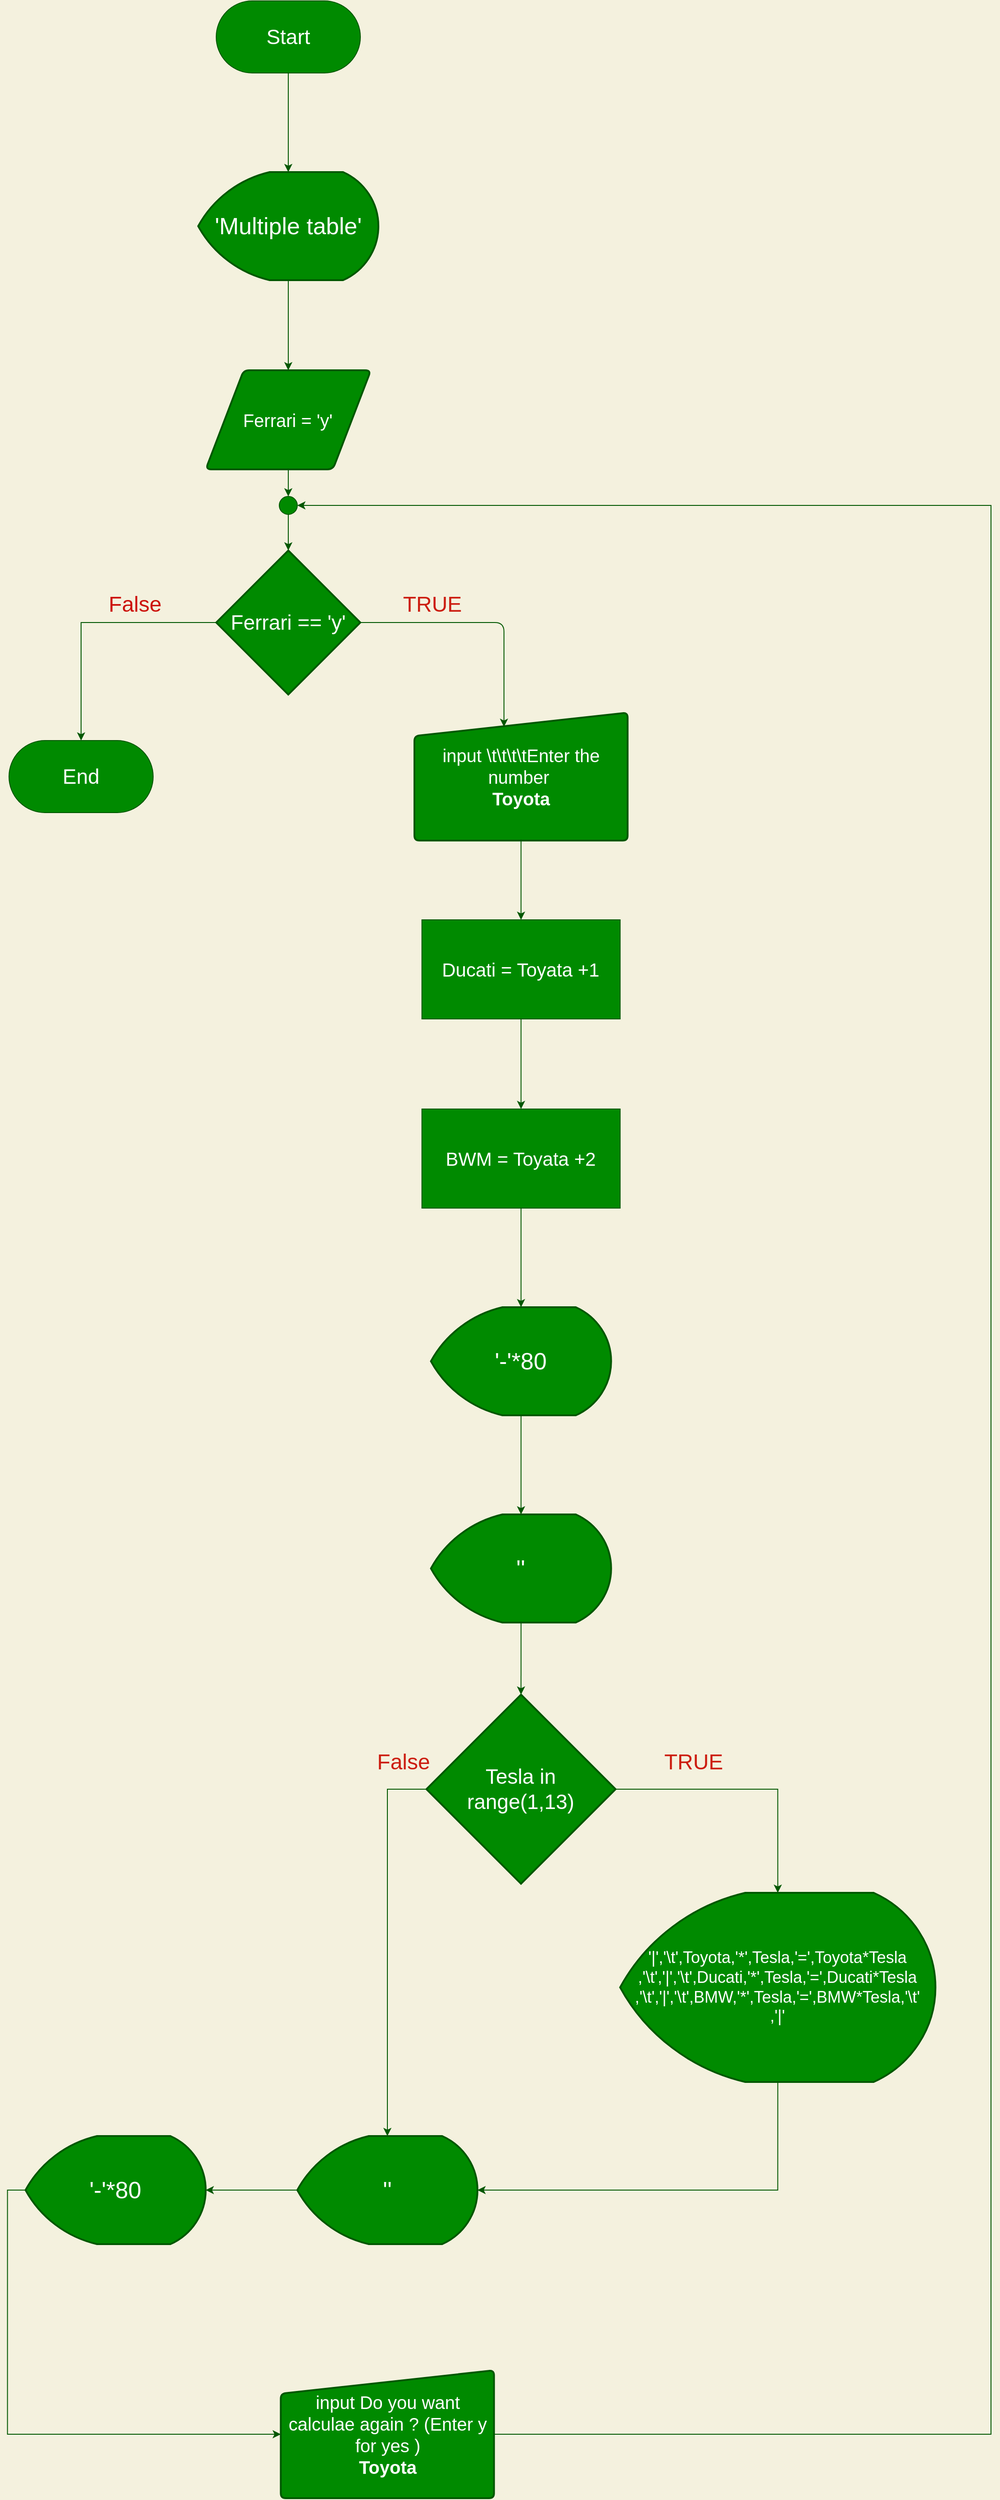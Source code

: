 <mxfile>
    <diagram id="BHSiblmkNetkqqB_6jnl" name="Page-1">
        <mxGraphModel dx="1404" dy="1408" grid="1" gridSize="10" guides="1" tooltips="1" connect="1" arrows="1" fold="1" page="1" pageScale="1" pageWidth="850" pageHeight="1100" background="#F4F1DE" math="0" shadow="0">
            <root>
                <mxCell id="0"/>
                <mxCell id="1" parent="0"/>
                <mxCell id="5" style="edgeStyle=orthogonalEdgeStyle;curved=0;rounded=1;sketch=0;orthogonalLoop=1;jettySize=auto;html=1;exitX=0.5;exitY=1;exitDx=0;exitDy=0;entryX=0.5;entryY=0;entryDx=0;entryDy=0;entryPerimeter=0;fontColor=#393C56;strokeColor=#005700;fillColor=#008a00;" parent="1" source="3" target="4" edge="1">
                    <mxGeometry relative="1" as="geometry"/>
                </mxCell>
                <mxCell id="3" value="&lt;font style=&quot;font-size: 23px&quot; color=&quot;#ffffff&quot;&gt;Start&lt;/font&gt;" style="rounded=1;whiteSpace=wrap;html=1;sketch=0;arcSize=50;fillColor=#008a00;strokeColor=#005700;fontColor=#ffffff;" parent="1" vertex="1">
                    <mxGeometry x="280" y="70" width="160" height="80" as="geometry"/>
                </mxCell>
                <mxCell id="7" style="edgeStyle=orthogonalEdgeStyle;curved=0;rounded=1;sketch=0;orthogonalLoop=1;jettySize=auto;html=1;exitX=0.5;exitY=1;exitDx=0;exitDy=0;exitPerimeter=0;entryX=0.5;entryY=0;entryDx=0;entryDy=0;fontColor=#393C56;strokeColor=#005700;fillColor=#008a00;" parent="1" source="4" target="6" edge="1">
                    <mxGeometry relative="1" as="geometry"/>
                </mxCell>
                <mxCell id="4" value="&lt;font color=&quot;#ffffff&quot; style=&quot;font-size: 26px&quot;&gt;'Multiple table'&lt;/font&gt;" style="strokeWidth=2;html=1;shape=mxgraph.flowchart.display;whiteSpace=wrap;rounded=0;sketch=0;fontColor=#ffffff;fillColor=#008a00;strokeColor=#005700;" parent="1" vertex="1">
                    <mxGeometry x="260" y="260" width="200" height="120" as="geometry"/>
                </mxCell>
                <mxCell id="9" style="edgeStyle=orthogonalEdgeStyle;curved=0;rounded=1;sketch=0;orthogonalLoop=1;jettySize=auto;html=1;exitX=0.5;exitY=1;exitDx=0;exitDy=0;fontColor=#393C56;strokeColor=#005700;fillColor=#008a00;" parent="1" source="6" edge="1">
                    <mxGeometry relative="1" as="geometry">
                        <mxPoint x="360" y="620" as="targetPoint"/>
                        <Array as="points">
                            <mxPoint x="360" y="620"/>
                            <mxPoint x="360" y="620"/>
                        </Array>
                    </mxGeometry>
                </mxCell>
                <mxCell id="6" value="&lt;font style=&quot;font-size: 20px&quot; color=&quot;#ffffff&quot;&gt;Ferrari = 'y'&lt;/font&gt;" style="shape=parallelogram;html=1;strokeWidth=2;perimeter=parallelogramPerimeter;whiteSpace=wrap;rounded=1;arcSize=12;size=0.23;sketch=0;fontColor=#ffffff;fillColor=#008a00;strokeColor=#005700;" parent="1" vertex="1">
                    <mxGeometry x="268.34" y="480" width="183.33" height="110" as="geometry"/>
                </mxCell>
                <mxCell id="11" style="edgeStyle=orthogonalEdgeStyle;curved=0;rounded=1;sketch=0;orthogonalLoop=1;jettySize=auto;html=1;exitX=1;exitY=0.5;exitDx=0;exitDy=0;exitPerimeter=0;fontColor=#393C56;strokeColor=#005700;fillColor=#008a00;entryX=0.42;entryY=0.111;entryDx=0;entryDy=0;entryPerimeter=0;" parent="1" source="8" target="10" edge="1">
                    <mxGeometry relative="1" as="geometry">
                        <mxPoint x="580" y="890" as="targetPoint"/>
                    </mxGeometry>
                </mxCell>
                <mxCell id="28" style="edgeStyle=orthogonalEdgeStyle;rounded=0;orthogonalLoop=1;jettySize=auto;html=1;exitX=0;exitY=0.5;exitDx=0;exitDy=0;exitPerimeter=0;fillColor=#008a00;strokeColor=#005700;entryX=0.5;entryY=0;entryDx=0;entryDy=0;" edge="1" parent="1" source="8" target="29">
                    <mxGeometry relative="1" as="geometry">
                        <mxPoint x="120" y="1040.0" as="targetPoint"/>
                    </mxGeometry>
                </mxCell>
                <mxCell id="8" value="&lt;font color=&quot;#ffffff&quot; style=&quot;font-size: 23px&quot;&gt;Ferrari == 'y'&lt;/font&gt;" style="strokeWidth=2;html=1;shape=mxgraph.flowchart.decision;whiteSpace=wrap;rounded=0;sketch=0;fontColor=#ffffff;fillColor=#008a00;strokeColor=#005700;" parent="1" vertex="1">
                    <mxGeometry x="280.01" y="680" width="160" height="160" as="geometry"/>
                </mxCell>
                <mxCell id="13" style="edgeStyle=orthogonalEdgeStyle;curved=0;rounded=1;sketch=0;orthogonalLoop=1;jettySize=auto;html=1;exitX=0.5;exitY=1;exitDx=0;exitDy=0;entryX=0.5;entryY=0;entryDx=0;entryDy=0;fontColor=#393C56;strokeColor=#005700;fillColor=#008a00;" parent="1" source="10" target="12" edge="1">
                    <mxGeometry relative="1" as="geometry"/>
                </mxCell>
                <mxCell id="10" value="&lt;font style=&quot;font-size: 20px&quot;&gt;&lt;font color=&quot;#ffffff&quot;&gt;input \t\t\t\tEnter the number&amp;nbsp;&lt;br&gt;&lt;b&gt;Toyota&lt;/b&gt;&lt;/font&gt;&lt;br&gt;&lt;/font&gt;" style="html=1;strokeWidth=2;shape=manualInput;whiteSpace=wrap;rounded=1;size=26;arcSize=11;sketch=0;fontColor=#ffffff;fillColor=#008a00;strokeColor=#005700;" parent="1" vertex="1">
                    <mxGeometry x="500" y="860" width="236.67" height="142" as="geometry"/>
                </mxCell>
                <mxCell id="16" style="edgeStyle=orthogonalEdgeStyle;curved=0;rounded=1;sketch=0;orthogonalLoop=1;jettySize=auto;html=1;exitX=0.5;exitY=1;exitDx=0;exitDy=0;entryX=0.5;entryY=0;entryDx=0;entryDy=0;fontColor=#393C56;strokeColor=#005700;fillColor=#008a00;" parent="1" source="12" target="15" edge="1">
                    <mxGeometry relative="1" as="geometry"/>
                </mxCell>
                <mxCell id="12" value="&lt;font style=&quot;font-size: 21px&quot; color=&quot;#ffffff&quot;&gt;Ducati = Toyata +1&lt;/font&gt;" style="rounded=0;whiteSpace=wrap;html=1;sketch=0;fontColor=#ffffff;strokeColor=#005700;fillColor=#008a00;" parent="1" vertex="1">
                    <mxGeometry x="508.34" y="1090" width="220" height="110" as="geometry"/>
                </mxCell>
                <mxCell id="19" style="edgeStyle=orthogonalEdgeStyle;curved=0;rounded=1;sketch=0;orthogonalLoop=1;jettySize=auto;html=1;exitX=0.5;exitY=1;exitDx=0;exitDy=0;entryX=0.5;entryY=0;entryDx=0;entryDy=0;entryPerimeter=0;fontColor=#393C56;strokeColor=#005700;fillColor=#008a00;" parent="1" source="15" target="17" edge="1">
                    <mxGeometry relative="1" as="geometry"/>
                </mxCell>
                <mxCell id="15" value="&lt;font style=&quot;font-size: 21px&quot; color=&quot;#ffffff&quot;&gt;BWM = Toyata +2&lt;/font&gt;" style="rounded=0;whiteSpace=wrap;html=1;sketch=0;fontColor=#ffffff;strokeColor=#005700;fillColor=#008a00;" parent="1" vertex="1">
                    <mxGeometry x="508.34" y="1300" width="220" height="110" as="geometry"/>
                </mxCell>
                <mxCell id="20" style="edgeStyle=orthogonalEdgeStyle;curved=0;rounded=1;sketch=0;orthogonalLoop=1;jettySize=auto;html=1;exitX=0.5;exitY=1;exitDx=0;exitDy=0;exitPerimeter=0;entryX=0.5;entryY=0;entryDx=0;entryDy=0;entryPerimeter=0;fontColor=#393C56;strokeColor=#005700;fillColor=#008a00;" parent="1" source="17" target="18" edge="1">
                    <mxGeometry relative="1" as="geometry"/>
                </mxCell>
                <mxCell id="17" value="&lt;font color=&quot;#ffffff&quot;&gt;&lt;span style=&quot;font-size: 26px&quot;&gt;'-'*80&lt;/span&gt;&lt;/font&gt;" style="strokeWidth=2;html=1;shape=mxgraph.flowchart.display;whiteSpace=wrap;rounded=0;sketch=0;fontColor=#ffffff;fillColor=#008a00;strokeColor=#005700;" parent="1" vertex="1">
                    <mxGeometry x="518.34" y="1520" width="200" height="120" as="geometry"/>
                </mxCell>
                <mxCell id="23" style="edgeStyle=orthogonalEdgeStyle;curved=0;rounded=1;sketch=0;orthogonalLoop=1;jettySize=auto;html=1;exitX=0.5;exitY=1;exitDx=0;exitDy=0;exitPerimeter=0;entryX=0.5;entryY=0;entryDx=0;entryDy=0;entryPerimeter=0;fontColor=#393C56;strokeColor=#005700;fillColor=#008a00;" parent="1" source="18" target="22" edge="1">
                    <mxGeometry relative="1" as="geometry"/>
                </mxCell>
                <mxCell id="18" value="&lt;font color=&quot;#ffffff&quot;&gt;&lt;span style=&quot;font-size: 26px&quot;&gt;''&lt;/span&gt;&lt;/font&gt;" style="strokeWidth=2;html=1;shape=mxgraph.flowchart.display;whiteSpace=wrap;rounded=0;sketch=0;fontColor=#ffffff;fillColor=#008a00;strokeColor=#005700;" parent="1" vertex="1">
                    <mxGeometry x="518.34" y="1750" width="200" height="120" as="geometry"/>
                </mxCell>
                <mxCell id="27" style="edgeStyle=orthogonalEdgeStyle;rounded=0;orthogonalLoop=1;jettySize=auto;html=1;exitX=1;exitY=0.5;exitDx=0;exitDy=0;exitPerimeter=0;entryX=0.5;entryY=0;entryDx=0;entryDy=0;entryPerimeter=0;fillColor=#008a00;strokeColor=#005700;" edge="1" parent="1" source="22" target="25">
                    <mxGeometry relative="1" as="geometry"/>
                </mxCell>
                <mxCell id="41" style="edgeStyle=orthogonalEdgeStyle;rounded=0;orthogonalLoop=1;jettySize=auto;html=1;exitX=0;exitY=0.5;exitDx=0;exitDy=0;exitPerimeter=0;entryX=0.5;entryY=0;entryDx=0;entryDy=0;entryPerimeter=0;fontSize=24;fontColor=#00CC00;fillColor=#008a00;strokeColor=#005700;" edge="1" parent="1" source="22" target="37">
                    <mxGeometry relative="1" as="geometry"/>
                </mxCell>
                <mxCell id="22" value="&lt;font color=&quot;#ffffff&quot;&gt;&lt;span style=&quot;font-size: 23px&quot;&gt;Tesla in &lt;br&gt;range(1,13)&lt;/span&gt;&lt;/font&gt;" style="strokeWidth=2;html=1;shape=mxgraph.flowchart.decision;whiteSpace=wrap;rounded=0;sketch=0;fontColor=#ffffff;fillColor=#008a00;strokeColor=#005700;" parent="1" vertex="1">
                    <mxGeometry x="513.33" y="1950" width="210" height="210" as="geometry"/>
                </mxCell>
                <mxCell id="38" style="edgeStyle=orthogonalEdgeStyle;rounded=0;orthogonalLoop=1;jettySize=auto;html=1;exitX=0.5;exitY=1;exitDx=0;exitDy=0;exitPerimeter=0;entryX=1;entryY=0.5;entryDx=0;entryDy=0;entryPerimeter=0;fontSize=24;fontColor=#00CC00;fillColor=#008a00;strokeColor=#005700;" edge="1" parent="1" source="25" target="37">
                    <mxGeometry relative="1" as="geometry"/>
                </mxCell>
                <mxCell id="25" value="&lt;font style=&quot;font-size: 18px&quot;&gt;'|','\t',Toyota,'*',Tesla,'=',Toyota*Tesla&lt;br&gt;,'\t','|','\t',Ducati,'*',Tesla,'=',Ducati*Tesla&lt;br&gt;,'\t','|','\t',BMW,'*',Tesla,'=',BMW*Tesla,'\t'&lt;br&gt;,'|'&lt;br&gt;&lt;/font&gt;" style="strokeWidth=2;html=1;shape=mxgraph.flowchart.display;whiteSpace=wrap;rounded=0;sketch=0;fontColor=#ffffff;fillColor=#008a00;strokeColor=#005700;" vertex="1" parent="1">
                    <mxGeometry x="728.34" y="2170" width="350" height="210" as="geometry"/>
                </mxCell>
                <mxCell id="29" value="&lt;span style=&quot;font-size: 23px&quot;&gt;End&lt;/span&gt;" style="rounded=1;whiteSpace=wrap;html=1;sketch=0;arcSize=50;fillColor=#008a00;strokeColor=#005700;fontColor=#ffffff;" vertex="1" parent="1">
                    <mxGeometry x="50" y="891" width="160" height="80" as="geometry"/>
                </mxCell>
                <mxCell id="32" value="TRUE" style="text;html=1;strokeColor=none;fillColor=none;align=center;verticalAlign=middle;whiteSpace=wrap;rounded=0;fontSize=24;fontColor=#CC1D10;" vertex="1" parent="1">
                    <mxGeometry x="500" y="730" width="40" height="20" as="geometry"/>
                </mxCell>
                <mxCell id="34" value="False" style="text;html=1;strokeColor=none;fillColor=none;align=center;verticalAlign=middle;whiteSpace=wrap;rounded=0;fontSize=24;fontColor=#CC110A;" vertex="1" parent="1">
                    <mxGeometry x="170" y="730" width="40" height="20" as="geometry"/>
                </mxCell>
                <mxCell id="40" style="edgeStyle=orthogonalEdgeStyle;rounded=0;orthogonalLoop=1;jettySize=auto;html=1;exitX=0;exitY=0.5;exitDx=0;exitDy=0;exitPerimeter=0;entryX=1;entryY=0.5;entryDx=0;entryDy=0;entryPerimeter=0;fontSize=24;fontColor=#00CC00;fillColor=#008a00;strokeColor=#005700;" edge="1" parent="1" source="37" target="39">
                    <mxGeometry relative="1" as="geometry"/>
                </mxCell>
                <mxCell id="37" value="&lt;font color=&quot;#ffffff&quot;&gt;&lt;span style=&quot;font-size: 26px&quot;&gt;''&lt;/span&gt;&lt;/font&gt;" style="strokeWidth=2;html=1;shape=mxgraph.flowchart.display;whiteSpace=wrap;rounded=0;sketch=0;fontColor=#ffffff;fillColor=#008a00;strokeColor=#005700;" vertex="1" parent="1">
                    <mxGeometry x="370" y="2440" width="200" height="120" as="geometry"/>
                </mxCell>
                <mxCell id="44" style="edgeStyle=orthogonalEdgeStyle;rounded=0;orthogonalLoop=1;jettySize=auto;html=1;exitX=0;exitY=0.5;exitDx=0;exitDy=0;exitPerimeter=0;entryX=0;entryY=0.5;entryDx=0;entryDy=0;fontSize=24;fontColor=#00CC00;fillColor=#008a00;strokeColor=#005700;" edge="1" parent="1" source="39" target="43">
                    <mxGeometry relative="1" as="geometry"/>
                </mxCell>
                <mxCell id="39" value="&lt;font color=&quot;#ffffff&quot;&gt;&lt;span style=&quot;font-size: 26px&quot;&gt;'-'*80&lt;/span&gt;&lt;/font&gt;" style="strokeWidth=2;html=1;shape=mxgraph.flowchart.display;whiteSpace=wrap;rounded=0;sketch=0;fontColor=#ffffff;fillColor=#008a00;strokeColor=#005700;" vertex="1" parent="1">
                    <mxGeometry x="68.34" y="2440" width="200" height="120" as="geometry"/>
                </mxCell>
                <mxCell id="45" style="edgeStyle=orthogonalEdgeStyle;rounded=0;orthogonalLoop=1;jettySize=auto;html=1;exitX=1;exitY=0.5;exitDx=0;exitDy=0;fontSize=24;fontColor=#00CC00;fillColor=#008a00;strokeColor=#005700;entryX=1;entryY=0.5;entryDx=0;entryDy=0;entryPerimeter=0;" edge="1" parent="1" source="43" target="46">
                    <mxGeometry relative="1" as="geometry">
                        <mxPoint x="1060" y="592.284" as="targetPoint"/>
                        <Array as="points">
                            <mxPoint x="1140" y="2771"/>
                            <mxPoint x="1140" y="630"/>
                        </Array>
                    </mxGeometry>
                </mxCell>
                <mxCell id="43" value="&lt;font style=&quot;font-size: 20px&quot;&gt;&lt;font color=&quot;#ffffff&quot;&gt;input Do you want calculae again ? (Enter y for yes )&lt;br&gt;&lt;b&gt;Toyota&lt;/b&gt;&lt;/font&gt;&lt;br&gt;&lt;/font&gt;" style="html=1;strokeWidth=2;shape=manualInput;whiteSpace=wrap;rounded=1;size=26;arcSize=11;sketch=0;fontColor=#ffffff;fillColor=#008a00;strokeColor=#005700;" vertex="1" parent="1">
                    <mxGeometry x="351.67" y="2700" width="236.67" height="142" as="geometry"/>
                </mxCell>
                <mxCell id="47" style="edgeStyle=orthogonalEdgeStyle;rounded=0;orthogonalLoop=1;jettySize=auto;html=1;exitX=0.5;exitY=1;exitDx=0;exitDy=0;exitPerimeter=0;entryX=0.5;entryY=0;entryDx=0;entryDy=0;entryPerimeter=0;fontSize=24;fontColor=#00CC00;fillColor=#008a00;strokeColor=#005700;" edge="1" parent="1" source="46" target="8">
                    <mxGeometry relative="1" as="geometry"/>
                </mxCell>
                <mxCell id="46" value="" style="verticalLabelPosition=bottom;verticalAlign=top;html=1;shape=mxgraph.flowchart.on-page_reference;fontSize=24;fontColor=#ffffff;fillColor=#008a00;strokeColor=#005700;" vertex="1" parent="1">
                    <mxGeometry x="350" y="620" width="20" height="20" as="geometry"/>
                </mxCell>
                <mxCell id="49" value="TRUE" style="text;html=1;strokeColor=none;fillColor=none;align=center;verticalAlign=middle;whiteSpace=wrap;rounded=0;fontSize=24;fontColor=#CC1D10;" vertex="1" parent="1">
                    <mxGeometry x="790" y="2000" width="40" height="50" as="geometry"/>
                </mxCell>
                <mxCell id="51" value="False" style="text;html=1;strokeColor=none;fillColor=none;align=center;verticalAlign=middle;whiteSpace=wrap;rounded=0;fontSize=24;fontColor=#CC1D10;" vertex="1" parent="1">
                    <mxGeometry x="468.34" y="2015" width="40" height="20" as="geometry"/>
                </mxCell>
            </root>
        </mxGraphModel>
    </diagram>
</mxfile>